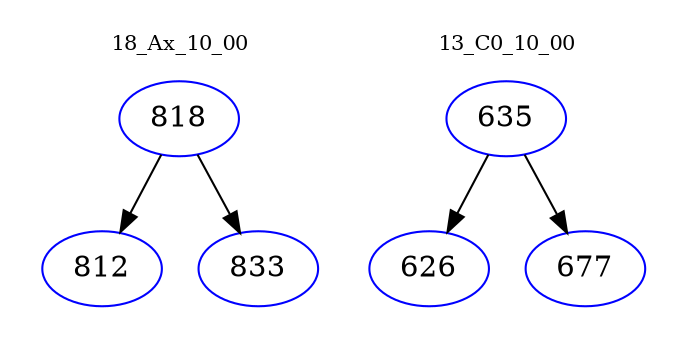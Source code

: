 digraph{
subgraph cluster_0 {
color = white
label = "18_Ax_10_00";
fontsize=10;
T0_818 [label="818", color="blue"]
T0_818 -> T0_812 [color="black"]
T0_812 [label="812", color="blue"]
T0_818 -> T0_833 [color="black"]
T0_833 [label="833", color="blue"]
}
subgraph cluster_1 {
color = white
label = "13_C0_10_00";
fontsize=10;
T1_635 [label="635", color="blue"]
T1_635 -> T1_626 [color="black"]
T1_626 [label="626", color="blue"]
T1_635 -> T1_677 [color="black"]
T1_677 [label="677", color="blue"]
}
}
